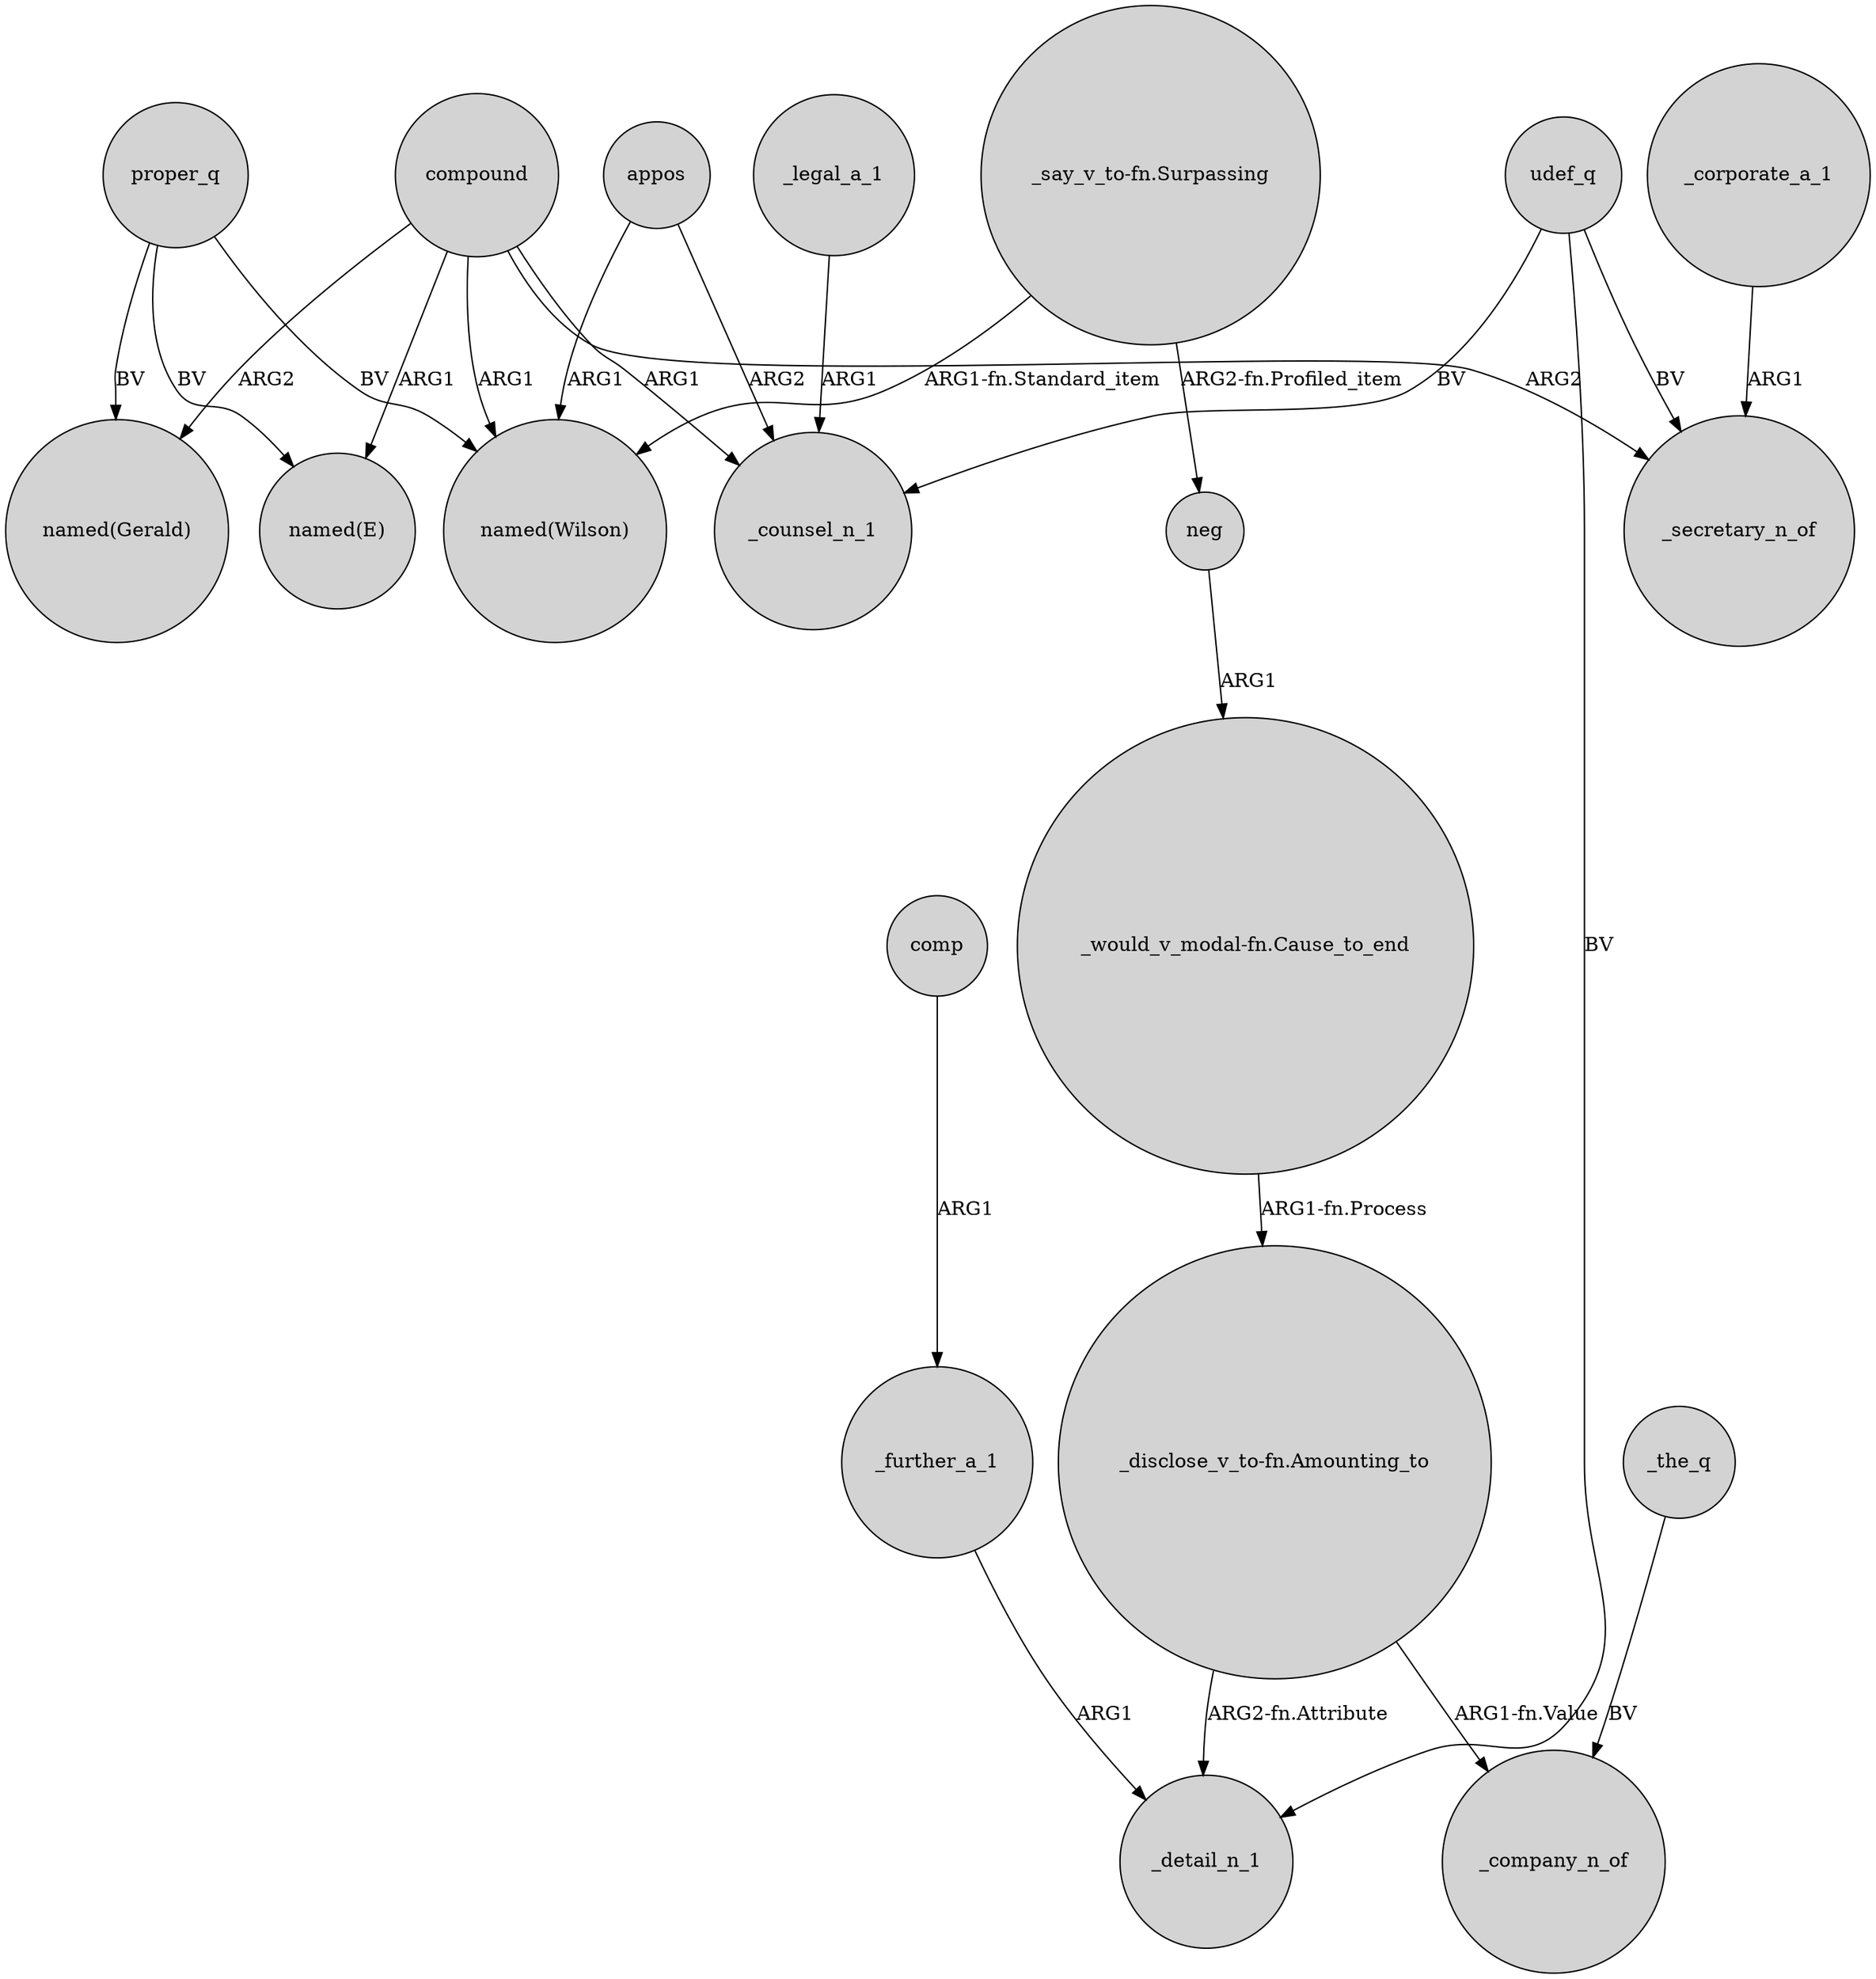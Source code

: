 digraph {
	node [shape=circle style=filled]
	proper_q -> "named(Gerald)" [label=BV]
	appos -> "named(Wilson)" [label=ARG1]
	compound -> _counsel_n_1 [label=ARG1]
	compound -> "named(E)" [label=ARG1]
	_further_a_1 -> _detail_n_1 [label=ARG1]
	udef_q -> _detail_n_1 [label=BV]
	compound -> "named(Gerald)" [label=ARG2]
	appos -> _counsel_n_1 [label=ARG2]
	"_disclose_v_to-fn.Amounting_to" -> _detail_n_1 [label="ARG2-fn.Attribute"]
	"_say_v_to-fn.Surpassing" -> "named(Wilson)" [label="ARG1-fn.Standard_item"]
	"_disclose_v_to-fn.Amounting_to" -> _company_n_of [label="ARG1-fn.Value"]
	udef_q -> _counsel_n_1 [label=BV]
	"_would_v_modal-fn.Cause_to_end" -> "_disclose_v_to-fn.Amounting_to" [label="ARG1-fn.Process"]
	proper_q -> "named(Wilson)" [label=BV]
	compound -> _secretary_n_of [label=ARG2]
	comp -> _further_a_1 [label=ARG1]
	compound -> "named(Wilson)" [label=ARG1]
	neg -> "_would_v_modal-fn.Cause_to_end" [label=ARG1]
	_legal_a_1 -> _counsel_n_1 [label=ARG1]
	_the_q -> _company_n_of [label=BV]
	udef_q -> _secretary_n_of [label=BV]
	proper_q -> "named(E)" [label=BV]
	_corporate_a_1 -> _secretary_n_of [label=ARG1]
	"_say_v_to-fn.Surpassing" -> neg [label="ARG2-fn.Profiled_item"]
}
